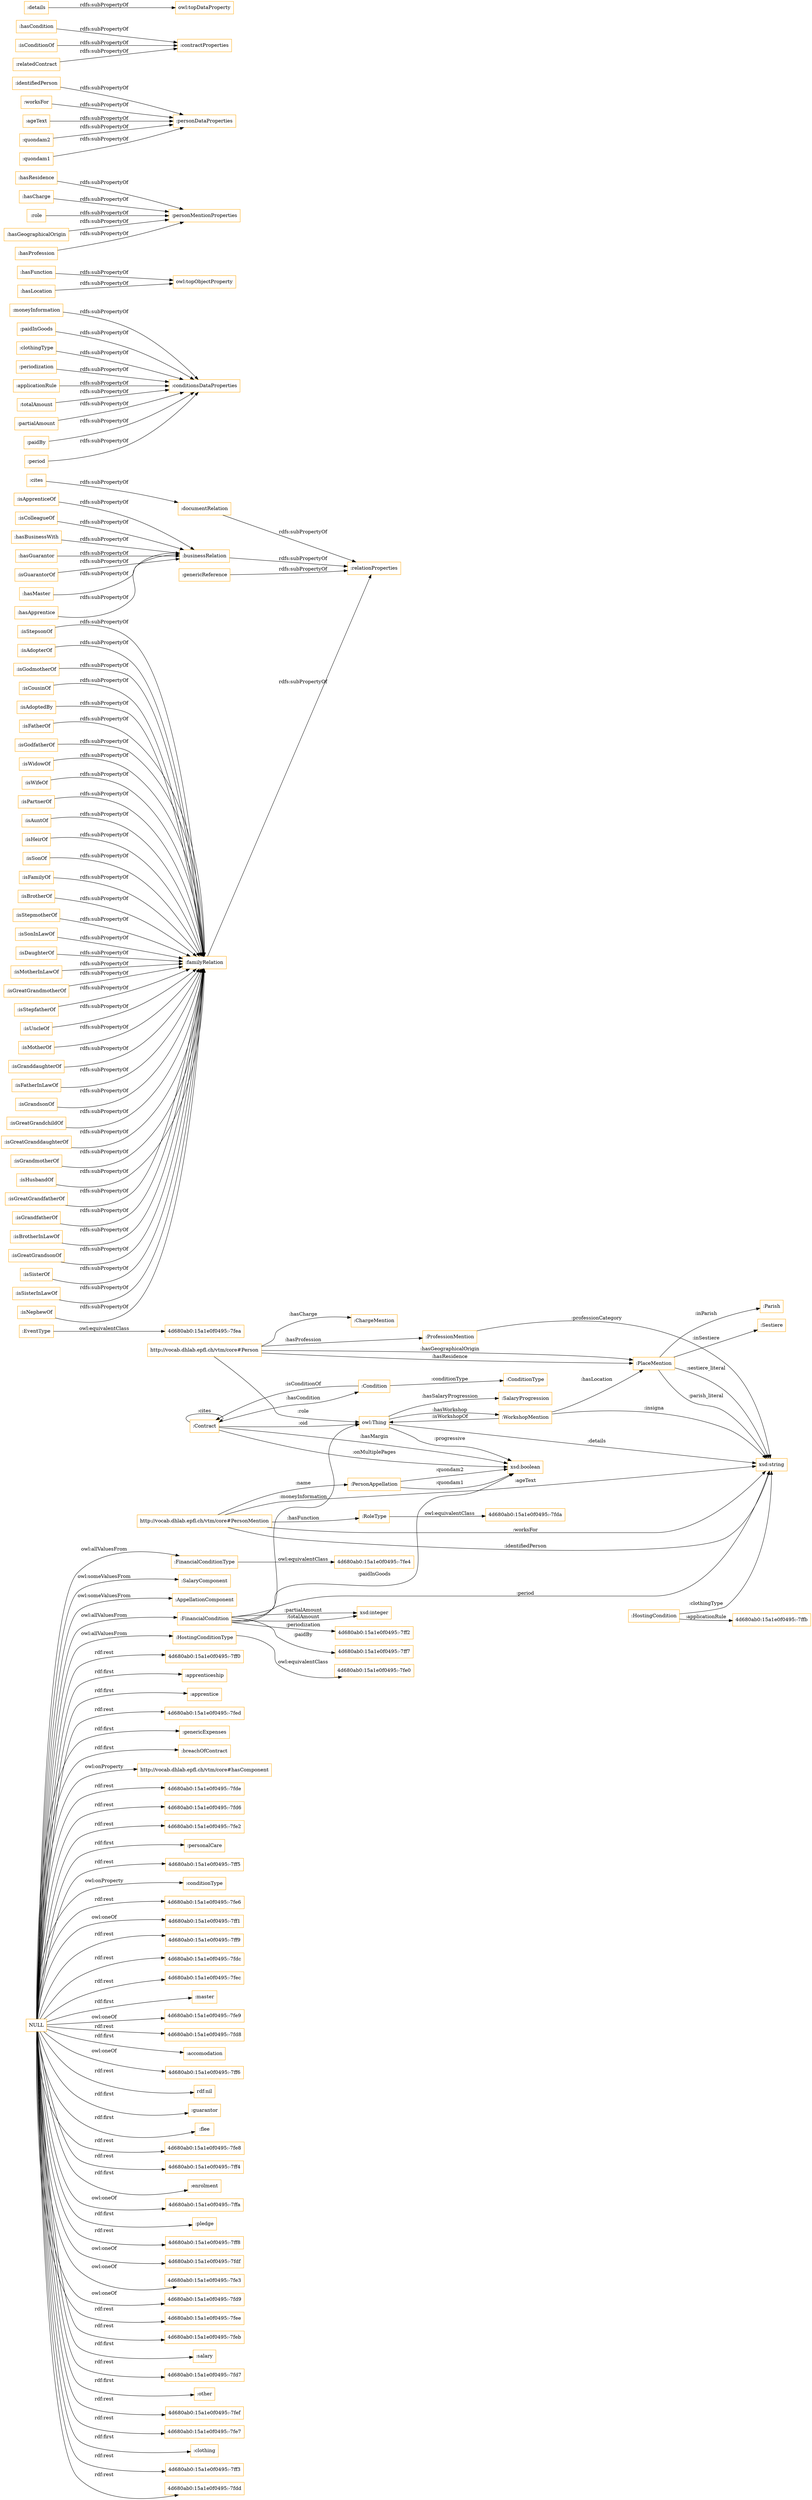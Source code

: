 digraph ar2dtool_diagram { 
rankdir=LR;
size="1501"
node [shape = rectangle, color="orange"]; ":ChargeMention" ":RoleType" ":SalaryProgression" ":FinancialConditionType" ":SalaryComponent" "4d680ab0:15a1e0f0495:-7fe0" ":ProfessionMention" ":ConditionType" "http://vocab.dhlab.epfl.ch/vtm/core#PersonMention" ":WorkshopMention" ":AppellationComponent" ":PlaceMention" ":Contract" ":EventType" "http://vocab.dhlab.epfl.ch/vtm/core#Person" ":HostingCondition" ":Condition" ":FinancialCondition" ":PersonAppellation" ":Parish" ":HostingConditionType" "4d680ab0:15a1e0f0495:-7fe4" ":Sestiere" "4d680ab0:15a1e0f0495:-7fda" "4d680ab0:15a1e0f0495:-7fea" ; /*classes style*/
	":familyRelation" -> ":relationProperties" [ label = "rdfs:subPropertyOf" ];
	":isStepsonOf" -> ":familyRelation" [ label = "rdfs:subPropertyOf" ];
	":HostingConditionType" -> "4d680ab0:15a1e0f0495:-7fe0" [ label = "owl:equivalentClass" ];
	":isAdopterOf" -> ":familyRelation" [ label = "rdfs:subPropertyOf" ];
	":isGodmotherOf" -> ":familyRelation" [ label = "rdfs:subPropertyOf" ];
	":isCousinOf" -> ":familyRelation" [ label = "rdfs:subPropertyOf" ];
	":moneyInformation" -> ":conditionsDataProperties" [ label = "rdfs:subPropertyOf" ];
	":isAdoptedBy" -> ":familyRelation" [ label = "rdfs:subPropertyOf" ];
	":isFatherOf" -> ":familyRelation" [ label = "rdfs:subPropertyOf" ];
	":cites" -> ":documentRelation" [ label = "rdfs:subPropertyOf" ];
	":isGodfatherOf" -> ":familyRelation" [ label = "rdfs:subPropertyOf" ];
	":paidInGoods" -> ":conditionsDataProperties" [ label = "rdfs:subPropertyOf" ];
	":isApprenticeOf" -> ":businessRelation" [ label = "rdfs:subPropertyOf" ];
	":hasFunction" -> "owl:topObjectProperty" [ label = "rdfs:subPropertyOf" ];
	":isWidowOf" -> ":familyRelation" [ label = "rdfs:subPropertyOf" ];
	":businessRelation" -> ":relationProperties" [ label = "rdfs:subPropertyOf" ];
	":hasResidence" -> ":personMentionProperties" [ label = "rdfs:subPropertyOf" ];
	":hasCharge" -> ":personMentionProperties" [ label = "rdfs:subPropertyOf" ];
	":isColleagueOf" -> ":businessRelation" [ label = "rdfs:subPropertyOf" ];
	":hasBusinessWith" -> ":businessRelation" [ label = "rdfs:subPropertyOf" ];
	":role" -> ":personMentionProperties" [ label = "rdfs:subPropertyOf" ];
	":isWifeOf" -> ":familyRelation" [ label = "rdfs:subPropertyOf" ];
	":isPartnerOf" -> ":familyRelation" [ label = "rdfs:subPropertyOf" ];
	":isAuntOf" -> ":familyRelation" [ label = "rdfs:subPropertyOf" ];
	":clothingType" -> ":conditionsDataProperties" [ label = "rdfs:subPropertyOf" ];
	":documentRelation" -> ":relationProperties" [ label = "rdfs:subPropertyOf" ];
	":isHeirOf" -> ":familyRelation" [ label = "rdfs:subPropertyOf" ];
	":periodization" -> ":conditionsDataProperties" [ label = "rdfs:subPropertyOf" ];
	":identifiedPerson" -> ":personDataProperties" [ label = "rdfs:subPropertyOf" ];
	":isSonOf" -> ":familyRelation" [ label = "rdfs:subPropertyOf" ];
	":isFamilyOf" -> ":familyRelation" [ label = "rdfs:subPropertyOf" ];
	":EventType" -> "4d680ab0:15a1e0f0495:-7fea" [ label = "owl:equivalentClass" ];
	":hasCondition" -> ":contractProperties" [ label = "rdfs:subPropertyOf" ];
	":isBrotherOf" -> ":familyRelation" [ label = "rdfs:subPropertyOf" ];
	":hasGuarantor" -> ":businessRelation" [ label = "rdfs:subPropertyOf" ];
	":hasLocation" -> "owl:topObjectProperty" [ label = "rdfs:subPropertyOf" ];
	":applicationRule" -> ":conditionsDataProperties" [ label = "rdfs:subPropertyOf" ];
	":worksFor" -> ":personDataProperties" [ label = "rdfs:subPropertyOf" ];
	":totalAmount" -> ":conditionsDataProperties" [ label = "rdfs:subPropertyOf" ];
	"NULL" -> "4d680ab0:15a1e0f0495:-7ff0" [ label = "rdf:rest" ];
	"NULL" -> ":apprenticeship" [ label = "rdf:first" ];
	"NULL" -> ":apprentice" [ label = "rdf:first" ];
	"NULL" -> "4d680ab0:15a1e0f0495:-7fed" [ label = "rdf:rest" ];
	"NULL" -> ":HostingConditionType" [ label = "owl:allValuesFrom" ];
	"NULL" -> ":FinancialCondition" [ label = "owl:allValuesFrom" ];
	"NULL" -> ":genericExpenses" [ label = "rdf:first" ];
	"NULL" -> ":breachOfContract" [ label = "rdf:first" ];
	"NULL" -> "http://vocab.dhlab.epfl.ch/vtm/core#hasComponent" [ label = "owl:onProperty" ];
	"NULL" -> "4d680ab0:15a1e0f0495:-7fde" [ label = "rdf:rest" ];
	"NULL" -> ":FinancialConditionType" [ label = "owl:allValuesFrom" ];
	"NULL" -> "4d680ab0:15a1e0f0495:-7fd6" [ label = "rdf:rest" ];
	"NULL" -> "4d680ab0:15a1e0f0495:-7fe2" [ label = "rdf:rest" ];
	"NULL" -> ":personalCare" [ label = "rdf:first" ];
	"NULL" -> "4d680ab0:15a1e0f0495:-7ff5" [ label = "rdf:rest" ];
	"NULL" -> ":conditionType" [ label = "owl:onProperty" ];
	"NULL" -> "4d680ab0:15a1e0f0495:-7fe6" [ label = "rdf:rest" ];
	"NULL" -> "4d680ab0:15a1e0f0495:-7ff1" [ label = "owl:oneOf" ];
	"NULL" -> ":SalaryComponent" [ label = "owl:someValuesFrom" ];
	"NULL" -> "4d680ab0:15a1e0f0495:-7ff9" [ label = "rdf:rest" ];
	"NULL" -> "4d680ab0:15a1e0f0495:-7fdc" [ label = "rdf:rest" ];
	"NULL" -> "4d680ab0:15a1e0f0495:-7fec" [ label = "rdf:rest" ];
	"NULL" -> ":master" [ label = "rdf:first" ];
	"NULL" -> "4d680ab0:15a1e0f0495:-7fe9" [ label = "owl:oneOf" ];
	"NULL" -> "4d680ab0:15a1e0f0495:-7fd8" [ label = "rdf:rest" ];
	"NULL" -> ":accomodation" [ label = "rdf:first" ];
	"NULL" -> "4d680ab0:15a1e0f0495:-7ff6" [ label = "owl:oneOf" ];
	"NULL" -> "rdf:nil" [ label = "rdf:rest" ];
	"NULL" -> ":guarantor" [ label = "rdf:first" ];
	"NULL" -> ":flee" [ label = "rdf:first" ];
	"NULL" -> "4d680ab0:15a1e0f0495:-7fe8" [ label = "rdf:rest" ];
	"NULL" -> "4d680ab0:15a1e0f0495:-7ff4" [ label = "rdf:rest" ];
	"NULL" -> ":enrolment" [ label = "rdf:first" ];
	"NULL" -> "4d680ab0:15a1e0f0495:-7ffa" [ label = "owl:oneOf" ];
	"NULL" -> ":pledge" [ label = "rdf:first" ];
	"NULL" -> "4d680ab0:15a1e0f0495:-7ff8" [ label = "rdf:rest" ];
	"NULL" -> "4d680ab0:15a1e0f0495:-7fdf" [ label = "owl:oneOf" ];
	"NULL" -> "4d680ab0:15a1e0f0495:-7fe3" [ label = "owl:oneOf" ];
	"NULL" -> "4d680ab0:15a1e0f0495:-7fd9" [ label = "owl:oneOf" ];
	"NULL" -> "4d680ab0:15a1e0f0495:-7fee" [ label = "rdf:rest" ];
	"NULL" -> ":AppellationComponent" [ label = "owl:someValuesFrom" ];
	"NULL" -> "4d680ab0:15a1e0f0495:-7feb" [ label = "rdf:rest" ];
	"NULL" -> ":salary" [ label = "rdf:first" ];
	"NULL" -> "4d680ab0:15a1e0f0495:-7fd7" [ label = "rdf:rest" ];
	"NULL" -> ":other" [ label = "rdf:first" ];
	"NULL" -> "4d680ab0:15a1e0f0495:-7fef" [ label = "rdf:rest" ];
	"NULL" -> "4d680ab0:15a1e0f0495:-7fe7" [ label = "rdf:rest" ];
	"NULL" -> ":clothing" [ label = "rdf:first" ];
	"NULL" -> "4d680ab0:15a1e0f0495:-7ff3" [ label = "rdf:rest" ];
	"NULL" -> "4d680ab0:15a1e0f0495:-7fdd" [ label = "rdf:rest" ];
	":hasGeographicalOrigin" -> ":personMentionProperties" [ label = "rdfs:subPropertyOf" ];
	":isStepmotherOf" -> ":familyRelation" [ label = "rdfs:subPropertyOf" ];
	":isSonInLawOf" -> ":familyRelation" [ label = "rdfs:subPropertyOf" ];
	":partialAmount" -> ":conditionsDataProperties" [ label = "rdfs:subPropertyOf" ];
	":isDaughterOf" -> ":familyRelation" [ label = "rdfs:subPropertyOf" ];
	":isMotherInLawOf" -> ":familyRelation" [ label = "rdfs:subPropertyOf" ];
	":genericReference" -> ":relationProperties" [ label = "rdfs:subPropertyOf" ];
	":isGreatGrandmotherOf" -> ":familyRelation" [ label = "rdfs:subPropertyOf" ];
	":ageText" -> ":personDataProperties" [ label = "rdfs:subPropertyOf" ];
	":paidBy" -> ":conditionsDataProperties" [ label = "rdfs:subPropertyOf" ];
	":isStepfatherOf" -> ":familyRelation" [ label = "rdfs:subPropertyOf" ];
	":isUncleOf" -> ":familyRelation" [ label = "rdfs:subPropertyOf" ];
	":isMotherOf" -> ":familyRelation" [ label = "rdfs:subPropertyOf" ];
	":isGranddaughterOf" -> ":familyRelation" [ label = "rdfs:subPropertyOf" ];
	":isFatherInLawOf" -> ":familyRelation" [ label = "rdfs:subPropertyOf" ];
	":isGrandsonOf" -> ":familyRelation" [ label = "rdfs:subPropertyOf" ];
	":FinancialConditionType" -> "4d680ab0:15a1e0f0495:-7fe4" [ label = "owl:equivalentClass" ];
	":isGreatGrandchildOf" -> ":familyRelation" [ label = "rdfs:subPropertyOf" ];
	":isGuarantorOf" -> ":businessRelation" [ label = "rdfs:subPropertyOf" ];
	":quondam2" -> ":personDataProperties" [ label = "rdfs:subPropertyOf" ];
	":isGreatGranddaughterOf" -> ":familyRelation" [ label = "rdfs:subPropertyOf" ];
	":isGrandmotherOf" -> ":familyRelation" [ label = "rdfs:subPropertyOf" ];
	":details" -> "owl:topDataProperty" [ label = "rdfs:subPropertyOf" ];
	":isHusbandOf" -> ":familyRelation" [ label = "rdfs:subPropertyOf" ];
	":isGreatGrandfatherOf" -> ":familyRelation" [ label = "rdfs:subPropertyOf" ];
	":hasMaster" -> ":businessRelation" [ label = "rdfs:subPropertyOf" ];
	":isConditionOf" -> ":contractProperties" [ label = "rdfs:subPropertyOf" ];
	":hasProfession" -> ":personMentionProperties" [ label = "rdfs:subPropertyOf" ];
	":RoleType" -> "4d680ab0:15a1e0f0495:-7fda" [ label = "owl:equivalentClass" ];
	":isGrandfatherOf" -> ":familyRelation" [ label = "rdfs:subPropertyOf" ];
	":period" -> ":conditionsDataProperties" [ label = "rdfs:subPropertyOf" ];
	":isBrotherInLawOf" -> ":familyRelation" [ label = "rdfs:subPropertyOf" ];
	":isGreatGrandsonOf" -> ":familyRelation" [ label = "rdfs:subPropertyOf" ];
	":quondam1" -> ":personDataProperties" [ label = "rdfs:subPropertyOf" ];
	":relatedContract" -> ":contractProperties" [ label = "rdfs:subPropertyOf" ];
	":isSisterOf" -> ":familyRelation" [ label = "rdfs:subPropertyOf" ];
	":isSisterInLawOf" -> ":familyRelation" [ label = "rdfs:subPropertyOf" ];
	":hasApprentice" -> ":businessRelation" [ label = "rdfs:subPropertyOf" ];
	":isNephewOf" -> ":familyRelation" [ label = "rdfs:subPropertyOf" ];
	":PlaceMention" -> ":Sestiere" [ label = ":inSestiere" ];
	"http://vocab.dhlab.epfl.ch/vtm/core#PersonMention" -> "xsd:string" [ label = ":identifiedPerson" ];
	":PlaceMention" -> "xsd:string" [ label = ":sestiere_literal" ];
	":HostingCondition" -> "xsd:string" [ label = ":clothingType" ];
	":Contract" -> ":Contract" [ label = ":cites" ];
	"http://vocab.dhlab.epfl.ch/vtm/core#Person" -> ":ChargeMention" [ label = ":hasCharge" ];
	":PlaceMention" -> "xsd:string" [ label = ":parish_literal" ];
	"http://vocab.dhlab.epfl.ch/vtm/core#Person" -> ":PlaceMention" [ label = ":hasGeographicalOrigin" ];
	"http://vocab.dhlab.epfl.ch/vtm/core#PersonMention" -> ":RoleType" [ label = ":hasFunction" ];
	":WorkshopMention" -> ":PlaceMention" [ label = ":hasLocation" ];
	":ProfessionMention" -> "xsd:string" [ label = ":professionCategory" ];
	":FinancialCondition" -> "4d680ab0:15a1e0f0495:-7ff2" [ label = ":periodization" ];
	":FinancialCondition" -> "xsd:integer" [ label = ":totalAmount" ];
	":WorkshopMention" -> "owl:Thing" [ label = ":isWorkshopOf" ];
	":FinancialCondition" -> "4d680ab0:15a1e0f0495:-7ff7" [ label = ":paidBy" ];
	":Contract" -> "xsd:boolean" [ label = ":hasMargin" ];
	":FinancialCondition" -> "owl:Thing" [ label = ":moneyInformation" ];
	":FinancialCondition" -> "xsd:boolean" [ label = ":paidInGoods" ];
	":PlaceMention" -> ":Parish" [ label = ":inParish" ];
	"owl:Thing" -> "xsd:string" [ label = ":details" ];
	":HostingCondition" -> "4d680ab0:15a1e0f0495:-7ffb" [ label = ":applicationRule" ];
	"http://vocab.dhlab.epfl.ch/vtm/core#PersonMention" -> "xsd:string" [ label = ":ageText" ];
	"http://vocab.dhlab.epfl.ch/vtm/core#PersonMention" -> ":PersonAppellation" [ label = ":name" ];
	"http://vocab.dhlab.epfl.ch/vtm/core#Person" -> "owl:Thing" [ label = ":role" ];
	"owl:Thing" -> ":SalaryProgression" [ label = ":hasSalaryProgression" ];
	":Contract" -> "owl:Thing" [ label = ":oid" ];
	"owl:Thing" -> ":WorkshopMention" [ label = ":hasWorkshop" ];
	":FinancialCondition" -> "xsd:integer" [ label = ":partialAmount" ];
	"owl:Thing" -> "xsd:boolean" [ label = ":progressive" ];
	":FinancialCondition" -> "xsd:string" [ label = ":period" ];
	":Condition" -> ":Contract" [ label = ":isConditionOf" ];
	":WorkshopMention" -> "xsd:string" [ label = ":insigna" ];
	"http://vocab.dhlab.epfl.ch/vtm/core#Person" -> ":ProfessionMention" [ label = ":hasProfession" ];
	":Contract" -> "xsd:boolean" [ label = ":onMultiplePages" ];
	":PersonAppellation" -> "xsd:boolean" [ label = ":quondam1" ];
	":Contract" -> ":Condition" [ label = ":hasCondition" ];
	"http://vocab.dhlab.epfl.ch/vtm/core#PersonMention" -> "xsd:string" [ label = ":worksFor" ];
	":PersonAppellation" -> "xsd:boolean" [ label = ":quondam2" ];
	":Condition" -> ":ConditionType" [ label = ":conditionType" ];
	"http://vocab.dhlab.epfl.ch/vtm/core#Person" -> ":PlaceMention" [ label = ":hasResidence" ];

}
